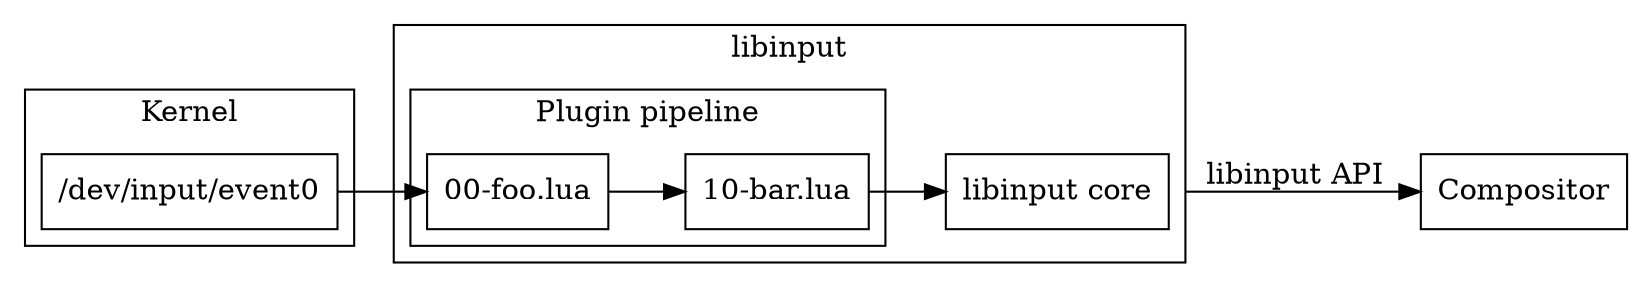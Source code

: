 digraph stack
{
  compound=true;
  rankdir="LR";
  node [
    shape="box";
  ]

  subgraph cluster_2 {
	  label="Kernel";
	  event0 [label="/dev/input/event0"]
  }

  subgraph cluster_1 {
	  label="libinput";
    subgraph cluster_0 {
	    label="Plugin pipeline";
	    p1 [label="00-foo.lua"];
	    p2 [label="10-bar.lua"];
    }
	  libinput [label="libinput core"];
  }


  compositor [label="Compositor"];

  event0 -> p1;
  p1 -> p2;
  p2 -> libinput;
  libinput -> compositor [ltail=cluster_1 label="libinput API"];
}
